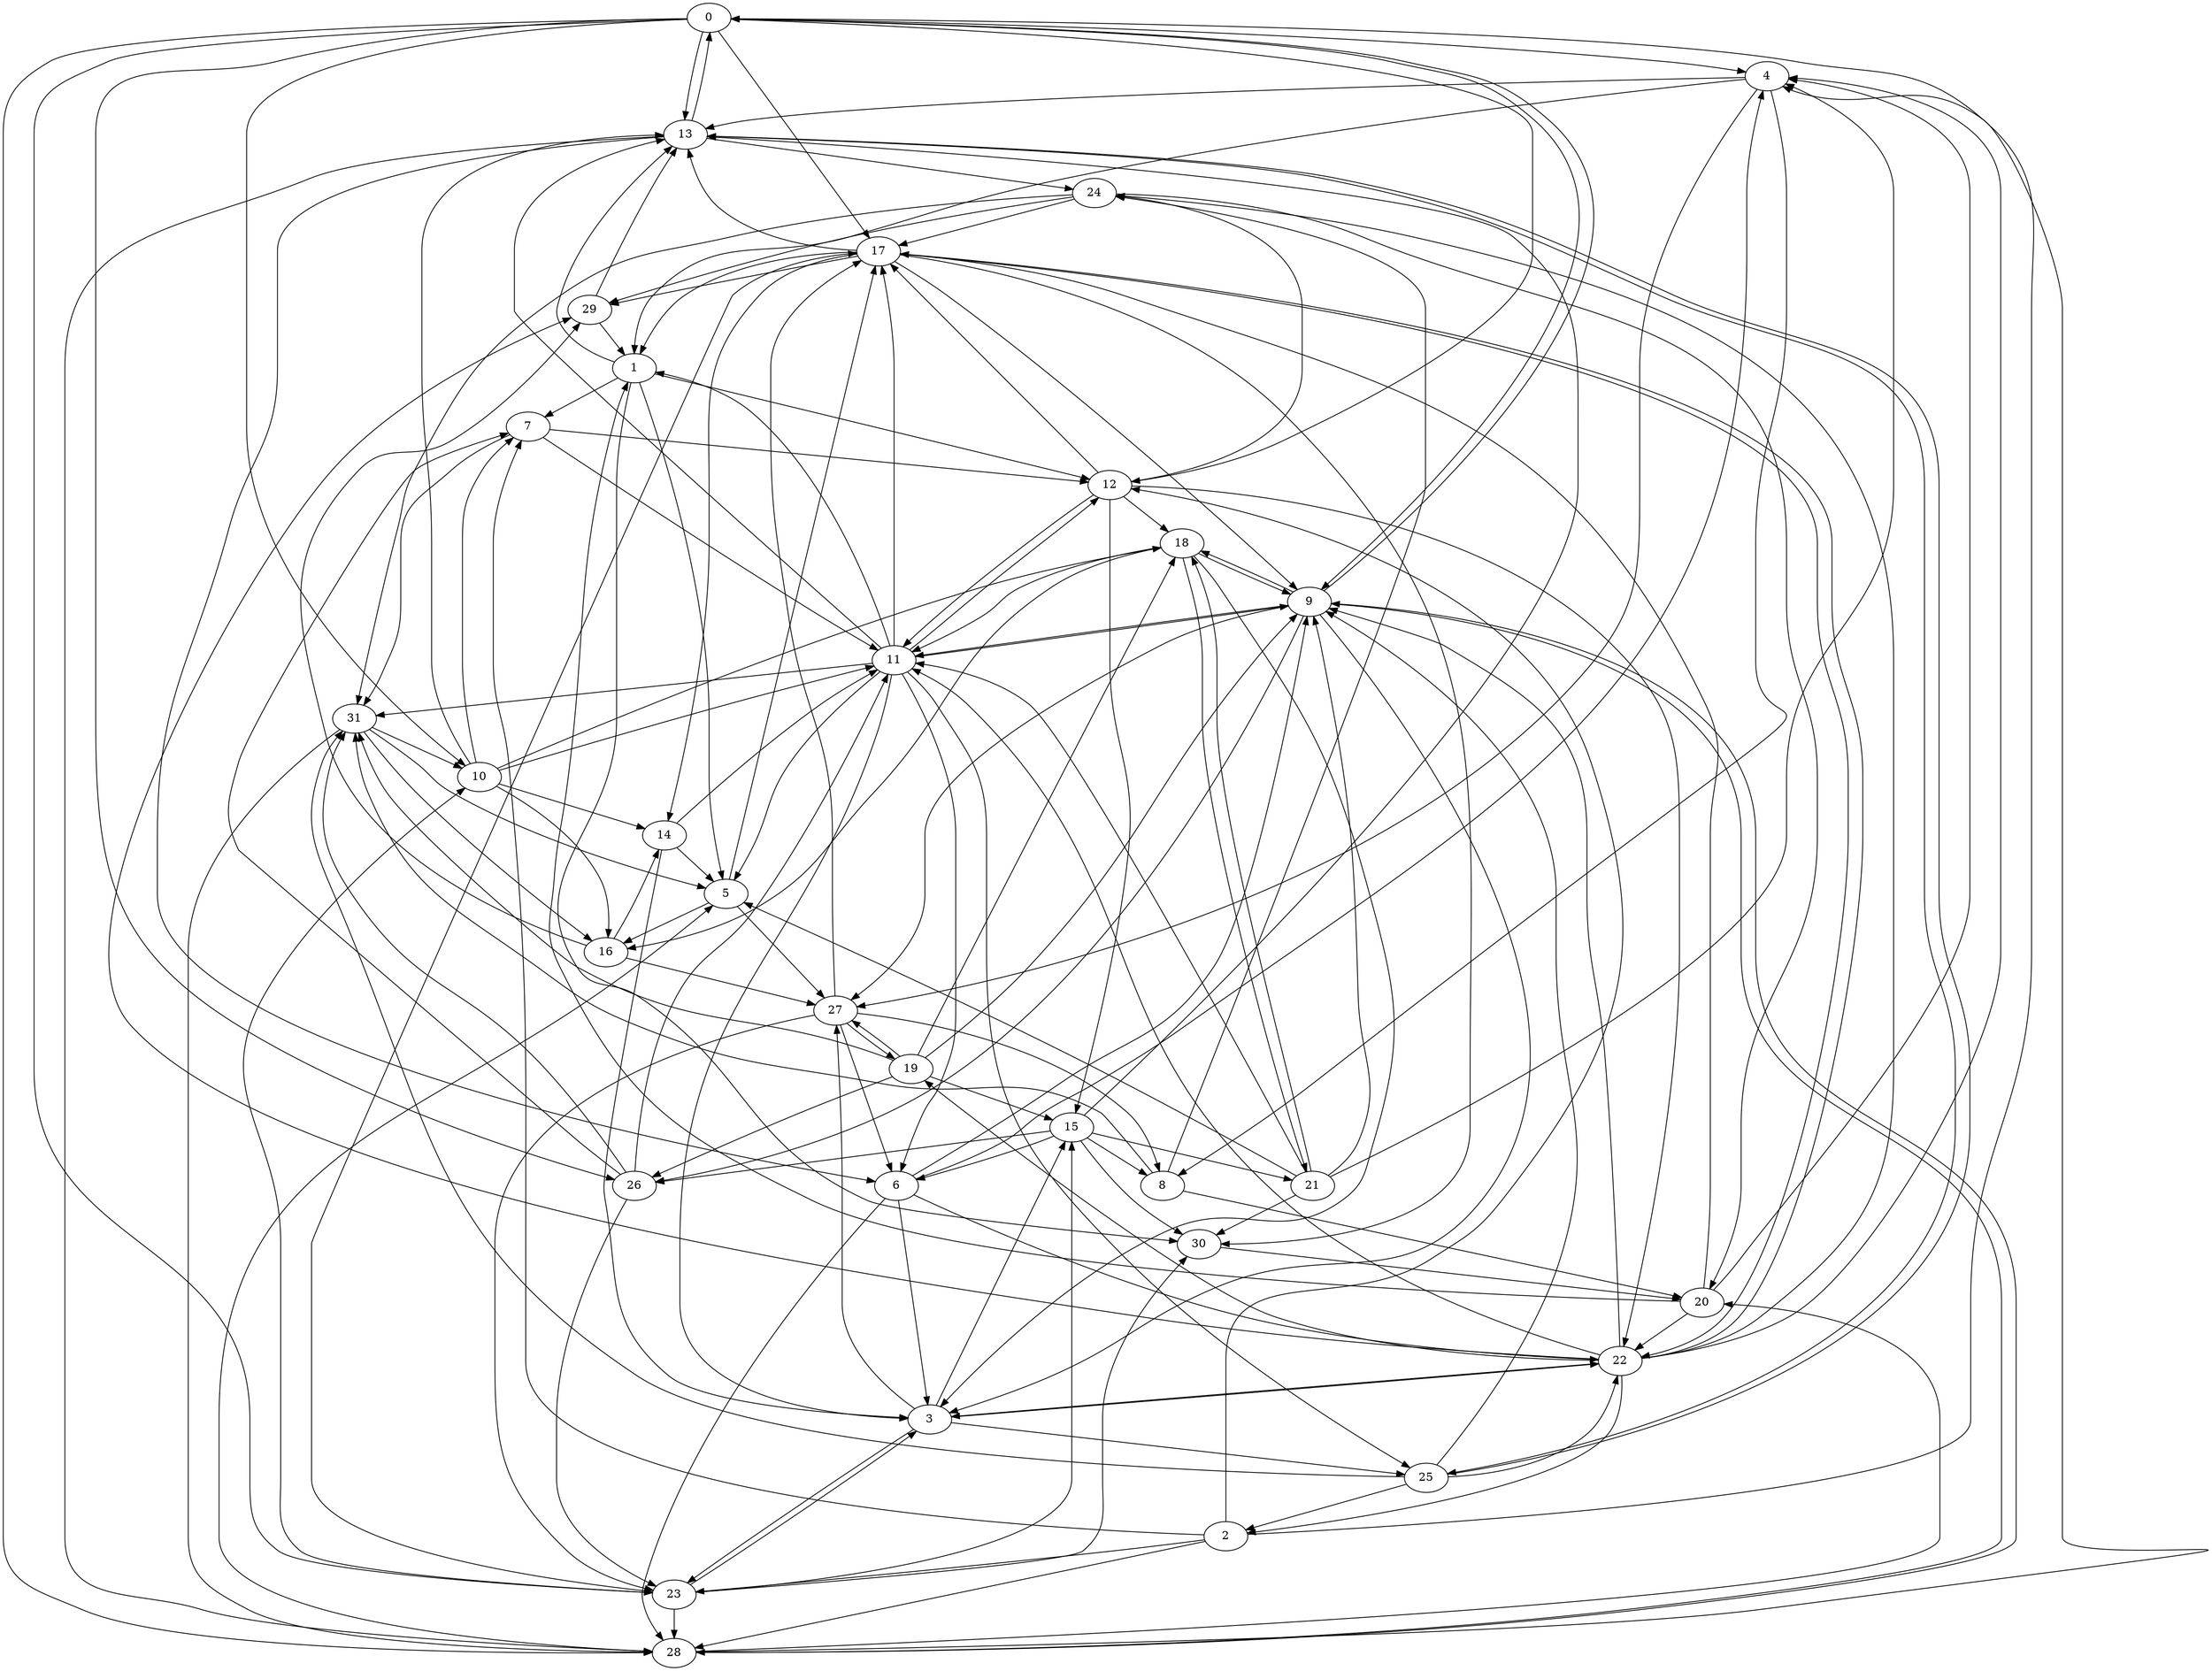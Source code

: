 digraph {
	0 -> 4
	0 -> 13
	0 -> 9
	0 -> 17
	0 -> 26
	0 -> 12
	0 -> 10
	0 -> 23
	0 -> 28
	1 -> 30
	1 -> 5
	1 -> 13
	1 -> 7
	1 -> 12
	2 -> 28
	2 -> 7
	2 -> 23
	2 -> 0
	2 -> 12
	3 -> 15
	3 -> 22
	3 -> 27
	3 -> 23
	3 -> 25
	4 -> 13
	4 -> 8
	4 -> 27
	4 -> 1
	5 -> 16
	5 -> 17
	5 -> 27
	6 -> 9
	6 -> 4
	6 -> 28
	6 -> 22
	6 -> 3
	7 -> 11
	7 -> 12
	7 -> 31
	8 -> 31
	8 -> 20
	8 -> 24
	9 -> 0
	9 -> 26
	9 -> 27
	9 -> 11
	9 -> 3
	9 -> 18
	9 -> 28
	10 -> 13
	10 -> 18
	10 -> 14
	10 -> 16
	10 -> 11
	10 -> 7
	11 -> 9
	11 -> 31
	11 -> 6
	11 -> 3
	11 -> 5
	11 -> 1
	11 -> 13
	11 -> 17
	11 -> 25
	11 -> 12
	12 -> 18
	12 -> 17
	12 -> 15
	12 -> 11
	12 -> 22
	12 -> 24
	13 -> 28
	13 -> 24
	13 -> 6
	13 -> 25
	13 -> 0
	14 -> 3
	14 -> 5
	14 -> 11
	15 -> 21
	15 -> 6
	15 -> 30
	15 -> 8
	15 -> 13
	15 -> 26
	16 -> 29
	16 -> 27
	16 -> 14
	17 -> 14
	17 -> 13
	17 -> 29
	17 -> 9
	17 -> 22
	17 -> 30
	17 -> 1
	18 -> 3
	18 -> 21
	18 -> 11
	18 -> 16
	18 -> 9
	19 -> 27
	19 -> 18
	19 -> 9
	19 -> 31
	19 -> 15
	19 -> 26
	20 -> 17
	20 -> 4
	20 -> 22
	20 -> 1
	21 -> 18
	21 -> 5
	21 -> 30
	21 -> 11
	21 -> 4
	21 -> 9
	22 -> 3
	22 -> 2
	22 -> 17
	22 -> 29
	22 -> 4
	22 -> 11
	22 -> 19
	22 -> 24
	22 -> 9
	23 -> 17
	23 -> 3
	23 -> 30
	23 -> 28
	23 -> 10
	23 -> 15
	24 -> 29
	24 -> 20
	24 -> 31
	24 -> 17
	25 -> 31
	25 -> 22
	25 -> 9
	25 -> 2
	25 -> 13
	26 -> 23
	26 -> 31
	26 -> 11
	26 -> 7
	27 -> 6
	27 -> 17
	27 -> 19
	27 -> 23
	27 -> 8
	28 -> 20
	28 -> 5
	28 -> 4
	28 -> 9
	29 -> 13
	29 -> 1
	30 -> 20
	31 -> 10
	31 -> 16
	31 -> 28
	31 -> 5
}

